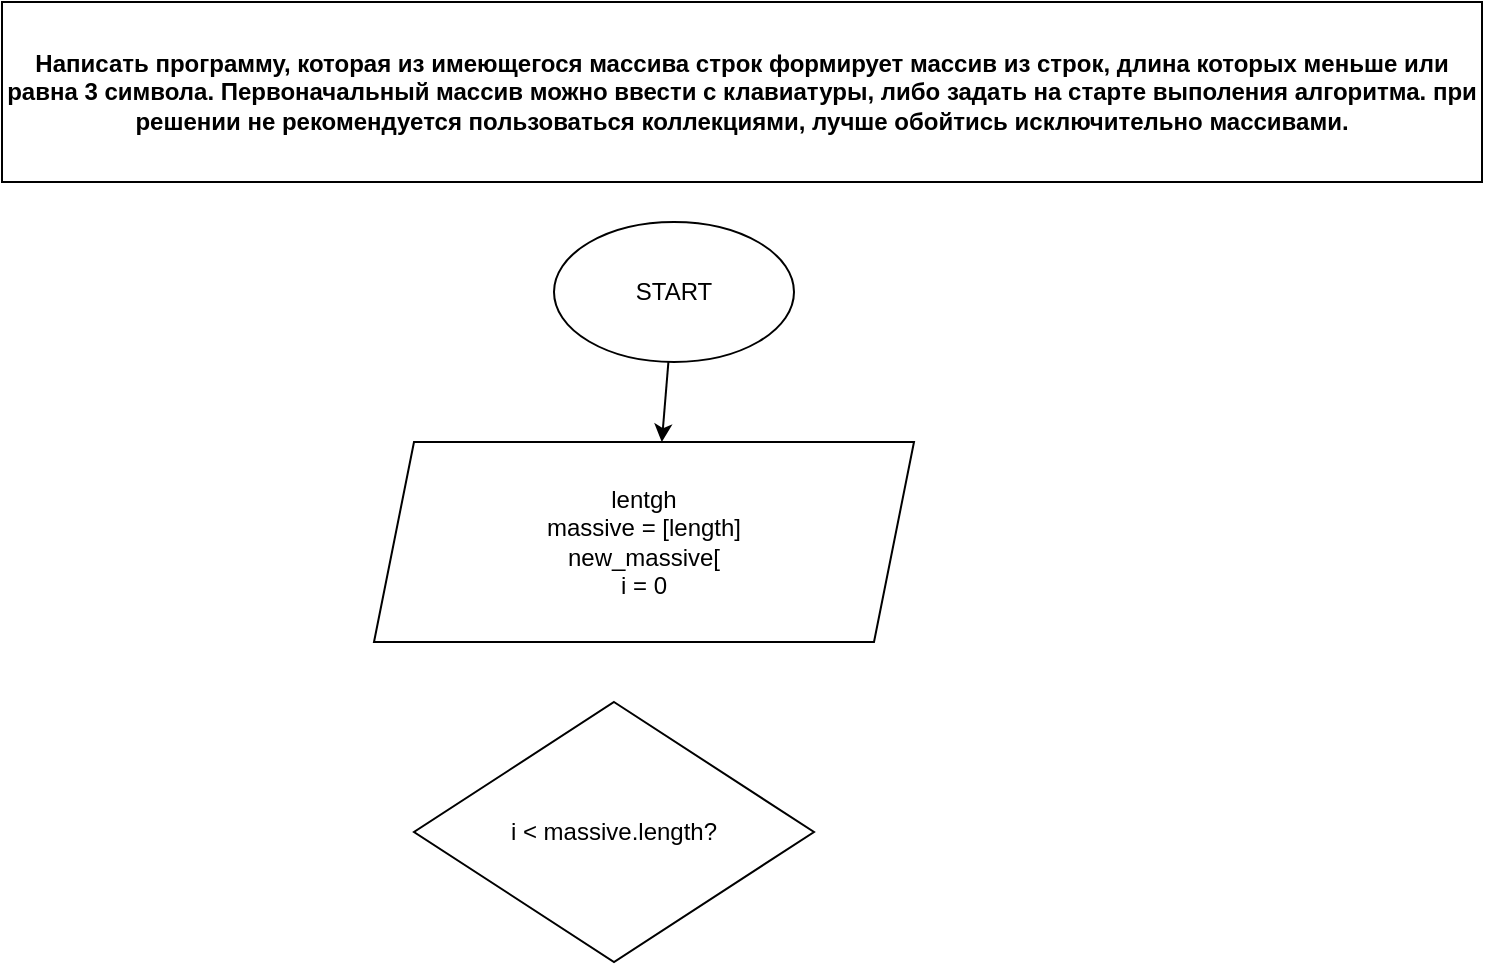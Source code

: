 <mxfile>
    <diagram id="qEhMFQczNosqDtj-h41S" name="Page-1">
        <mxGraphModel dx="1018" dy="362" grid="1" gridSize="10" guides="1" tooltips="1" connect="1" arrows="1" fold="1" page="1" pageScale="1" pageWidth="827" pageHeight="1169" math="0" shadow="0">
            <root>
                <mxCell id="0"/>
                <mxCell id="1" parent="0"/>
                <mxCell id="3" value="&lt;h4&gt;Написать программу, которая из имеющегося массива строк формирует массив из строк, длина которых меньше или равна 3 символа. Первоначальный массив можно ввести с клавиатуры, либо задать на старте выполения алгоритма. при решении не рекомендуется пользоваться коллекциями, лучше обойтись исключительно массивами.&lt;/h4&gt;" style="rounded=0;whiteSpace=wrap;html=1;" vertex="1" parent="1">
                    <mxGeometry x="44" y="30" width="740" height="90" as="geometry"/>
                </mxCell>
                <mxCell id="10" style="edgeStyle=none;html=1;entryX=0.533;entryY=0;entryDx=0;entryDy=0;entryPerimeter=0;" edge="1" parent="1" source="6" target="8">
                    <mxGeometry relative="1" as="geometry"/>
                </mxCell>
                <mxCell id="6" value="START" style="ellipse;whiteSpace=wrap;html=1;" vertex="1" parent="1">
                    <mxGeometry x="320" y="140" width="120" height="70" as="geometry"/>
                </mxCell>
                <mxCell id="8" value="lentgh&lt;br&gt;massive = [length]&lt;br&gt;new_massive[&lt;br&gt;i = 0" style="shape=parallelogram;perimeter=parallelogramPerimeter;whiteSpace=wrap;html=1;fixedSize=1;" vertex="1" parent="1">
                    <mxGeometry x="230" y="250" width="270" height="100" as="geometry"/>
                </mxCell>
                <mxCell id="11" value="i &amp;lt; massive.length?" style="rhombus;whiteSpace=wrap;html=1;" vertex="1" parent="1">
                    <mxGeometry x="250" y="380" width="200" height="130" as="geometry"/>
                </mxCell>
            </root>
        </mxGraphModel>
    </diagram>
</mxfile>